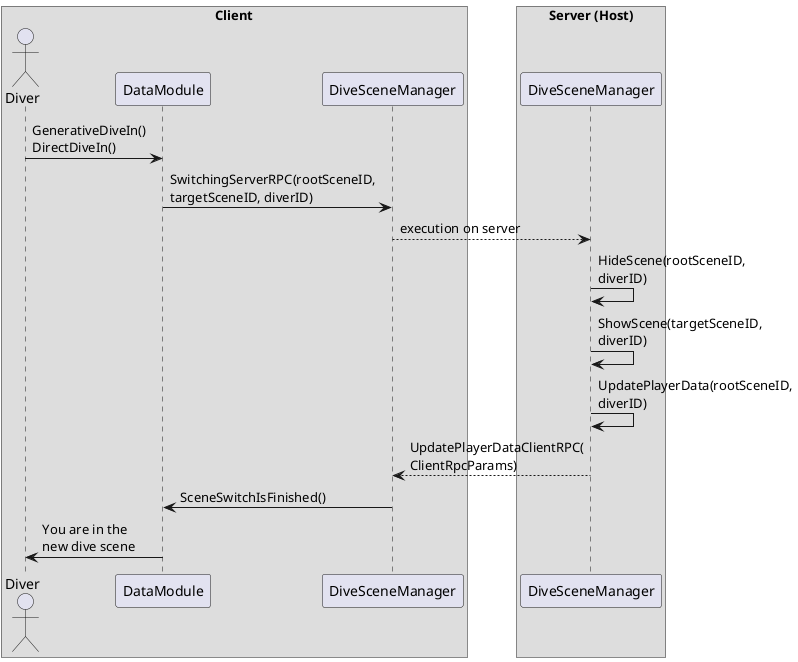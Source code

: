 @startuml "Scene Management Dive"

box **Client**
actor Diver as d
participant DataModule as DMC1
participant DiveSceneManager as DSMC1
endbox

box **Server (Host)**
participant DiveSceneManager as DSMH
endbox

d -> DMC1: GenerativeDiveIn()\nDirectDiveIn()
DMC1 -> DSMC1: SwitchingServerRPC(rootSceneID,\ntargetSceneID, diverID)

DSMC1 --> DSMH: execution on server
DSMH -> DSMH: HideScene(rootSceneID,\ndiverID)
DSMH -> DSMH: ShowScene(targetSceneID,\ndiverID)
DSMH -> DSMH: UpdatePlayerData(rootSceneID,\ndiverID)

DSMH --> DSMC1 --: UpdatePlayerDataClientRPC(\nClientRpcParams)

DSMC1 -> DMC1 --: SceneSwitchIsFinished()

DMC1 -> d: You are in the\nnew dive scene

@enduml